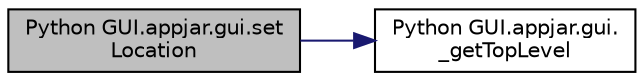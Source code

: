 digraph "Python GUI.appjar.gui.setLocation"
{
  edge [fontname="Helvetica",fontsize="10",labelfontname="Helvetica",labelfontsize="10"];
  node [fontname="Helvetica",fontsize="10",shape=record];
  rankdir="LR";
  Node1881 [label="Python GUI.appjar.gui.set\lLocation",height=0.2,width=0.4,color="black", fillcolor="grey75", style="filled", fontcolor="black"];
  Node1881 -> Node1882 [color="midnightblue",fontsize="10",style="solid",fontname="Helvetica"];
  Node1882 [label="Python GUI.appjar.gui.\l_getTopLevel",height=0.2,width=0.4,color="black", fillcolor="white", style="filled",URL="$class_python_01_g_u_i_1_1appjar_1_1gui.html#a931a365190d4c36c4de0d6e37d54bb8d"];
}
